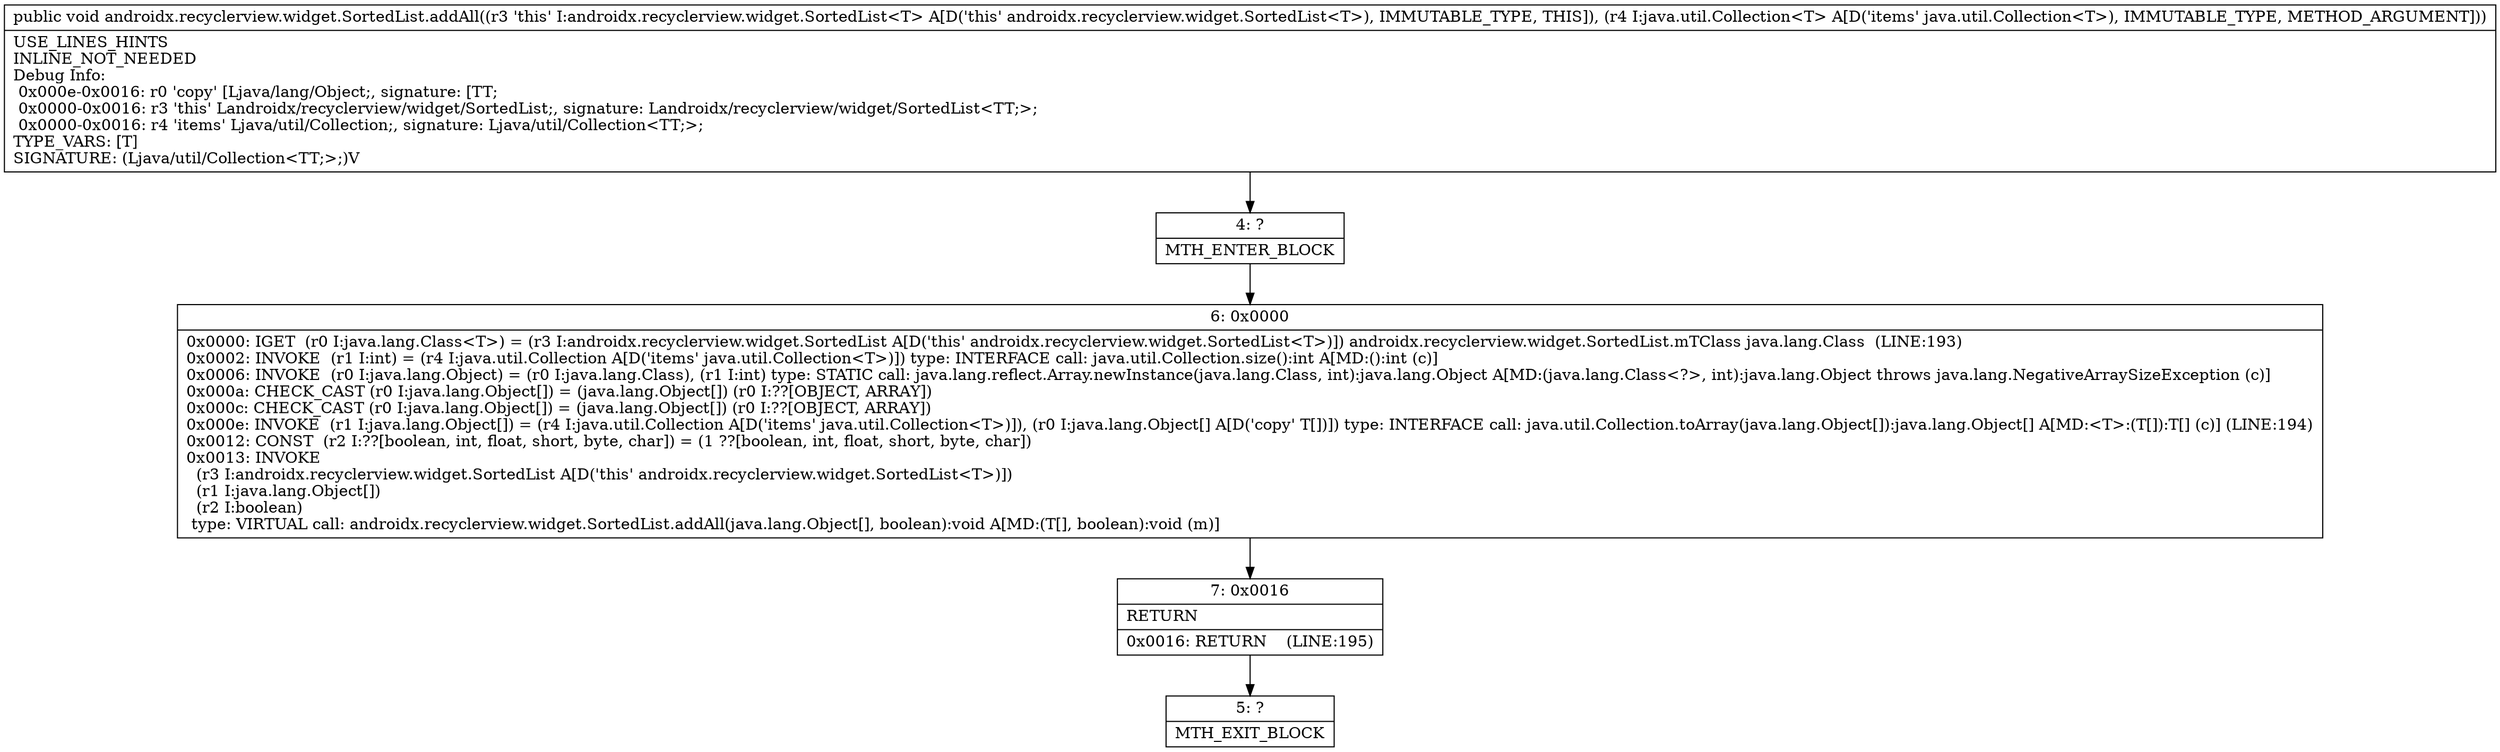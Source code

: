 digraph "CFG forandroidx.recyclerview.widget.SortedList.addAll(Ljava\/util\/Collection;)V" {
Node_4 [shape=record,label="{4\:\ ?|MTH_ENTER_BLOCK\l}"];
Node_6 [shape=record,label="{6\:\ 0x0000|0x0000: IGET  (r0 I:java.lang.Class\<T\>) = (r3 I:androidx.recyclerview.widget.SortedList A[D('this' androidx.recyclerview.widget.SortedList\<T\>)]) androidx.recyclerview.widget.SortedList.mTClass java.lang.Class  (LINE:193)\l0x0002: INVOKE  (r1 I:int) = (r4 I:java.util.Collection A[D('items' java.util.Collection\<T\>)]) type: INTERFACE call: java.util.Collection.size():int A[MD:():int (c)]\l0x0006: INVOKE  (r0 I:java.lang.Object) = (r0 I:java.lang.Class), (r1 I:int) type: STATIC call: java.lang.reflect.Array.newInstance(java.lang.Class, int):java.lang.Object A[MD:(java.lang.Class\<?\>, int):java.lang.Object throws java.lang.NegativeArraySizeException (c)]\l0x000a: CHECK_CAST (r0 I:java.lang.Object[]) = (java.lang.Object[]) (r0 I:??[OBJECT, ARRAY]) \l0x000c: CHECK_CAST (r0 I:java.lang.Object[]) = (java.lang.Object[]) (r0 I:??[OBJECT, ARRAY]) \l0x000e: INVOKE  (r1 I:java.lang.Object[]) = (r4 I:java.util.Collection A[D('items' java.util.Collection\<T\>)]), (r0 I:java.lang.Object[] A[D('copy' T[])]) type: INTERFACE call: java.util.Collection.toArray(java.lang.Object[]):java.lang.Object[] A[MD:\<T\>:(T[]):T[] (c)] (LINE:194)\l0x0012: CONST  (r2 I:??[boolean, int, float, short, byte, char]) = (1 ??[boolean, int, float, short, byte, char]) \l0x0013: INVOKE  \l  (r3 I:androidx.recyclerview.widget.SortedList A[D('this' androidx.recyclerview.widget.SortedList\<T\>)])\l  (r1 I:java.lang.Object[])\l  (r2 I:boolean)\l type: VIRTUAL call: androidx.recyclerview.widget.SortedList.addAll(java.lang.Object[], boolean):void A[MD:(T[], boolean):void (m)]\l}"];
Node_7 [shape=record,label="{7\:\ 0x0016|RETURN\l|0x0016: RETURN    (LINE:195)\l}"];
Node_5 [shape=record,label="{5\:\ ?|MTH_EXIT_BLOCK\l}"];
MethodNode[shape=record,label="{public void androidx.recyclerview.widget.SortedList.addAll((r3 'this' I:androidx.recyclerview.widget.SortedList\<T\> A[D('this' androidx.recyclerview.widget.SortedList\<T\>), IMMUTABLE_TYPE, THIS]), (r4 I:java.util.Collection\<T\> A[D('items' java.util.Collection\<T\>), IMMUTABLE_TYPE, METHOD_ARGUMENT]))  | USE_LINES_HINTS\lINLINE_NOT_NEEDED\lDebug Info:\l  0x000e\-0x0016: r0 'copy' [Ljava\/lang\/Object;, signature: [TT;\l  0x0000\-0x0016: r3 'this' Landroidx\/recyclerview\/widget\/SortedList;, signature: Landroidx\/recyclerview\/widget\/SortedList\<TT;\>;\l  0x0000\-0x0016: r4 'items' Ljava\/util\/Collection;, signature: Ljava\/util\/Collection\<TT;\>;\lTYPE_VARS: [T]\lSIGNATURE: (Ljava\/util\/Collection\<TT;\>;)V\l}"];
MethodNode -> Node_4;Node_4 -> Node_6;
Node_6 -> Node_7;
Node_7 -> Node_5;
}


